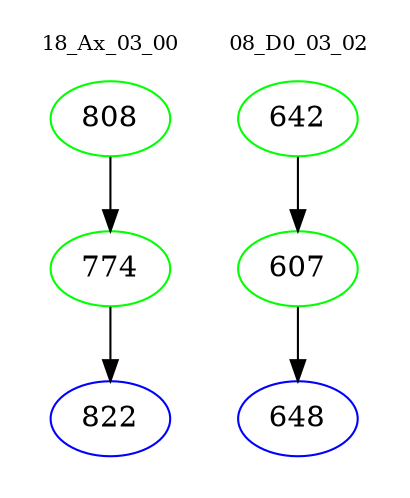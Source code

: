 digraph{
subgraph cluster_0 {
color = white
label = "18_Ax_03_00";
fontsize=10;
T0_808 [label="808", color="green"]
T0_808 -> T0_774 [color="black"]
T0_774 [label="774", color="green"]
T0_774 -> T0_822 [color="black"]
T0_822 [label="822", color="blue"]
}
subgraph cluster_1 {
color = white
label = "08_D0_03_02";
fontsize=10;
T1_642 [label="642", color="green"]
T1_642 -> T1_607 [color="black"]
T1_607 [label="607", color="green"]
T1_607 -> T1_648 [color="black"]
T1_648 [label="648", color="blue"]
}
}
